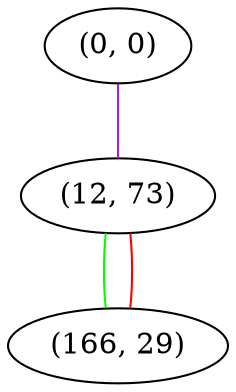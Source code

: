 graph "" {
"(0, 0)";
"(12, 73)";
"(166, 29)";
"(0, 0)" -- "(12, 73)"  [color=purple, key=0, weight=4];
"(12, 73)" -- "(166, 29)"  [color=green, key=0, weight=2];
"(12, 73)" -- "(166, 29)"  [color=red, key=1, weight=1];
}

